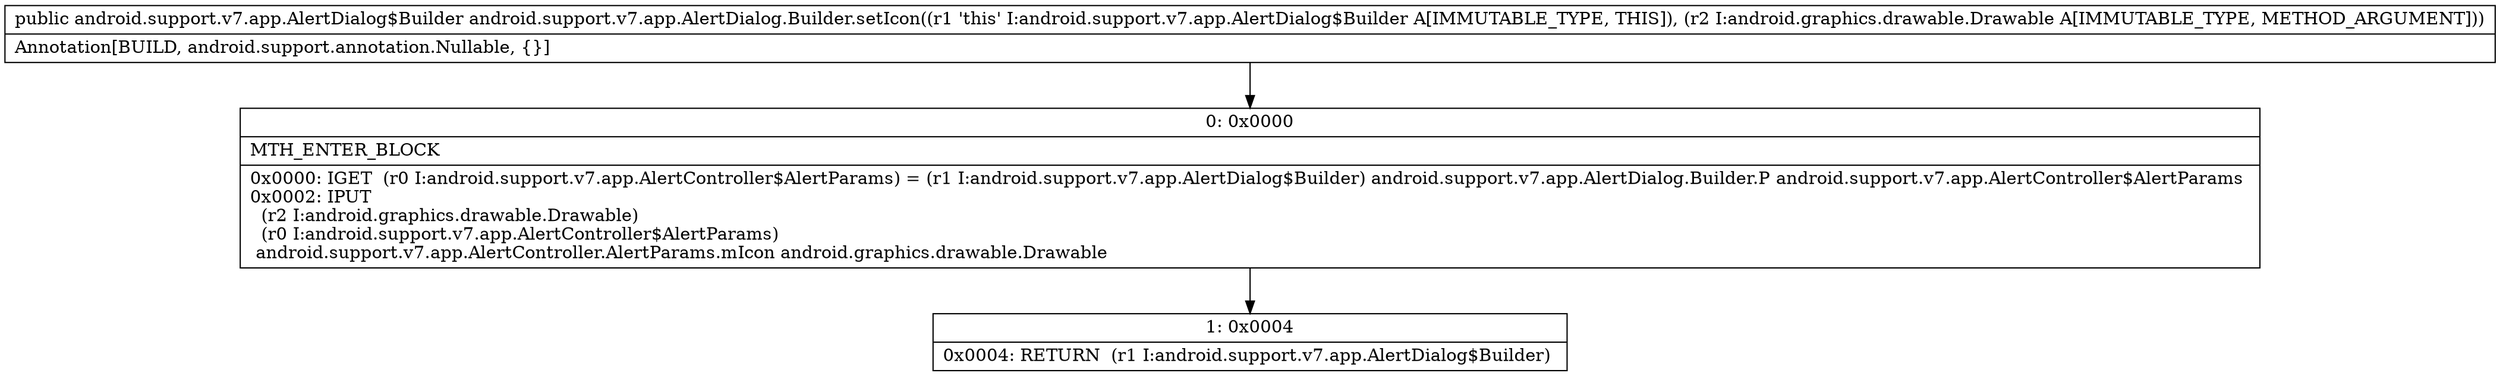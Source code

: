 digraph "CFG forandroid.support.v7.app.AlertDialog.Builder.setIcon(Landroid\/graphics\/drawable\/Drawable;)Landroid\/support\/v7\/app\/AlertDialog$Builder;" {
Node_0 [shape=record,label="{0\:\ 0x0000|MTH_ENTER_BLOCK\l|0x0000: IGET  (r0 I:android.support.v7.app.AlertController$AlertParams) = (r1 I:android.support.v7.app.AlertDialog$Builder) android.support.v7.app.AlertDialog.Builder.P android.support.v7.app.AlertController$AlertParams \l0x0002: IPUT  \l  (r2 I:android.graphics.drawable.Drawable)\l  (r0 I:android.support.v7.app.AlertController$AlertParams)\l android.support.v7.app.AlertController.AlertParams.mIcon android.graphics.drawable.Drawable \l}"];
Node_1 [shape=record,label="{1\:\ 0x0004|0x0004: RETURN  (r1 I:android.support.v7.app.AlertDialog$Builder) \l}"];
MethodNode[shape=record,label="{public android.support.v7.app.AlertDialog$Builder android.support.v7.app.AlertDialog.Builder.setIcon((r1 'this' I:android.support.v7.app.AlertDialog$Builder A[IMMUTABLE_TYPE, THIS]), (r2 I:android.graphics.drawable.Drawable A[IMMUTABLE_TYPE, METHOD_ARGUMENT]))  | Annotation[BUILD, android.support.annotation.Nullable, \{\}]\l}"];
MethodNode -> Node_0;
Node_0 -> Node_1;
}

